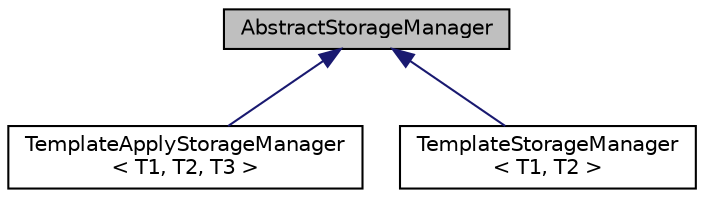 digraph "AbstractStorageManager"
{
  edge [fontname="Helvetica",fontsize="10",labelfontname="Helvetica",labelfontsize="10"];
  node [fontname="Helvetica",fontsize="10",shape=record];
  Node0 [label="AbstractStorageManager",height=0.2,width=0.4,color="black", fillcolor="grey75", style="filled", fontcolor="black"];
  Node0 -> Node1 [dir="back",color="midnightblue",fontsize="10",style="solid",fontname="Helvetica"];
  Node1 [label="TemplateApplyStorageManager\l\< T1, T2, T3 \>",height=0.2,width=0.4,color="black", fillcolor="white", style="filled",URL="$classTemplateApplyStorageManager.html"];
  Node0 -> Node2 [dir="back",color="midnightblue",fontsize="10",style="solid",fontname="Helvetica"];
  Node2 [label="TemplateStorageManager\l\< T1, T2 \>",height=0.2,width=0.4,color="black", fillcolor="white", style="filled",URL="$classTemplateStorageManager.html"];
}
